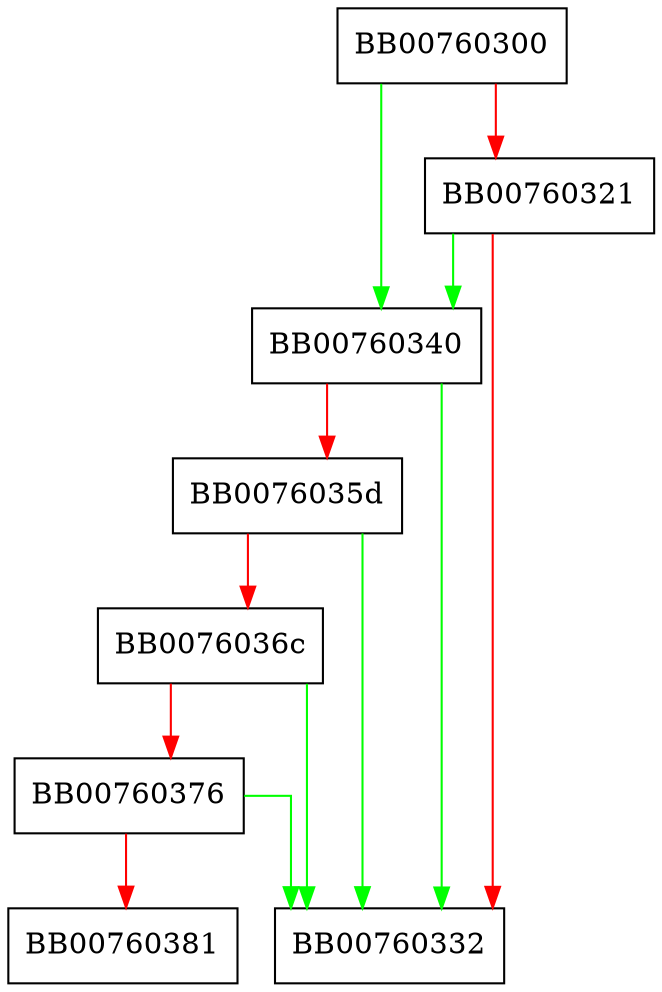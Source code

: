 digraph get_rsa_payload_f5 {
  node [shape="box"];
  graph [splines=ortho];
  BB00760300 -> BB00760340 [color="green"];
  BB00760300 -> BB00760321 [color="red"];
  BB00760321 -> BB00760340 [color="green"];
  BB00760321 -> BB00760332 [color="red"];
  BB00760340 -> BB00760332 [color="green"];
  BB00760340 -> BB0076035d [color="red"];
  BB0076035d -> BB00760332 [color="green"];
  BB0076035d -> BB0076036c [color="red"];
  BB0076036c -> BB00760332 [color="green"];
  BB0076036c -> BB00760376 [color="red"];
  BB00760376 -> BB00760332 [color="green"];
  BB00760376 -> BB00760381 [color="red"];
}